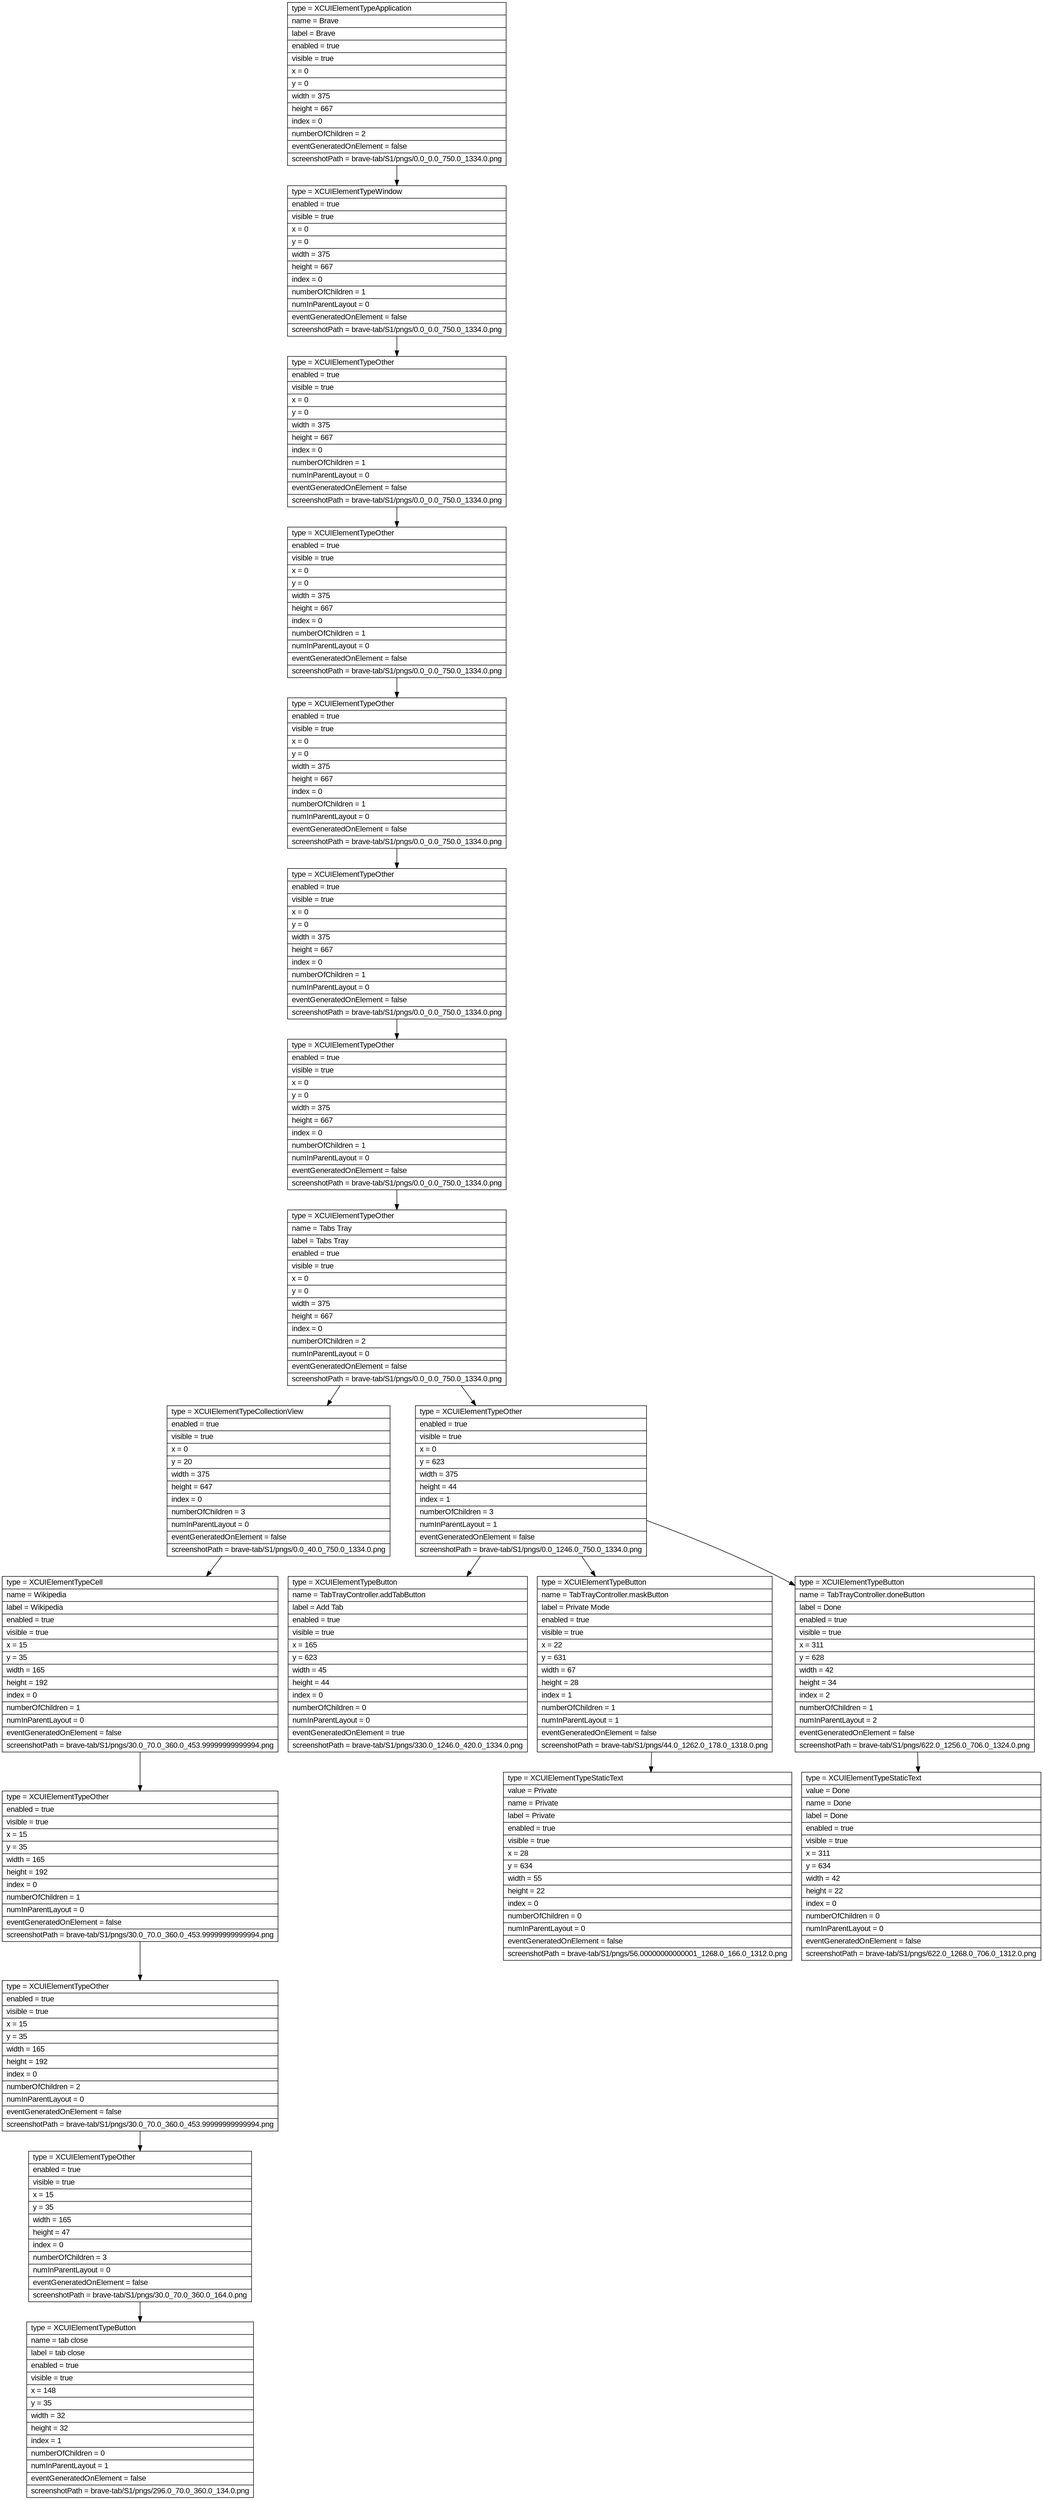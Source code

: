 digraph Layout {

	node [shape=record fontname=Arial];

	0	[label="{type = XCUIElementTypeApplication\l|name = Brave\l|label = Brave\l|enabled = true\l|visible = true\l|x = 0\l|y = 0\l|width = 375\l|height = 667\l|index = 0\l|numberOfChildren = 2\l|eventGeneratedOnElement = false \l|screenshotPath = brave-tab/S1/pngs/0.0_0.0_750.0_1334.0.png\l}"]
	1	[label="{type = XCUIElementTypeWindow\l|enabled = true\l|visible = true\l|x = 0\l|y = 0\l|width = 375\l|height = 667\l|index = 0\l|numberOfChildren = 1\l|numInParentLayout = 0\l|eventGeneratedOnElement = false \l|screenshotPath = brave-tab/S1/pngs/0.0_0.0_750.0_1334.0.png\l}"]
	2	[label="{type = XCUIElementTypeOther\l|enabled = true\l|visible = true\l|x = 0\l|y = 0\l|width = 375\l|height = 667\l|index = 0\l|numberOfChildren = 1\l|numInParentLayout = 0\l|eventGeneratedOnElement = false \l|screenshotPath = brave-tab/S1/pngs/0.0_0.0_750.0_1334.0.png\l}"]
	3	[label="{type = XCUIElementTypeOther\l|enabled = true\l|visible = true\l|x = 0\l|y = 0\l|width = 375\l|height = 667\l|index = 0\l|numberOfChildren = 1\l|numInParentLayout = 0\l|eventGeneratedOnElement = false \l|screenshotPath = brave-tab/S1/pngs/0.0_0.0_750.0_1334.0.png\l}"]
	4	[label="{type = XCUIElementTypeOther\l|enabled = true\l|visible = true\l|x = 0\l|y = 0\l|width = 375\l|height = 667\l|index = 0\l|numberOfChildren = 1\l|numInParentLayout = 0\l|eventGeneratedOnElement = false \l|screenshotPath = brave-tab/S1/pngs/0.0_0.0_750.0_1334.0.png\l}"]
	5	[label="{type = XCUIElementTypeOther\l|enabled = true\l|visible = true\l|x = 0\l|y = 0\l|width = 375\l|height = 667\l|index = 0\l|numberOfChildren = 1\l|numInParentLayout = 0\l|eventGeneratedOnElement = false \l|screenshotPath = brave-tab/S1/pngs/0.0_0.0_750.0_1334.0.png\l}"]
	6	[label="{type = XCUIElementTypeOther\l|enabled = true\l|visible = true\l|x = 0\l|y = 0\l|width = 375\l|height = 667\l|index = 0\l|numberOfChildren = 1\l|numInParentLayout = 0\l|eventGeneratedOnElement = false \l|screenshotPath = brave-tab/S1/pngs/0.0_0.0_750.0_1334.0.png\l}"]
	7	[label="{type = XCUIElementTypeOther\l|name = Tabs Tray\l|label = Tabs Tray\l|enabled = true\l|visible = true\l|x = 0\l|y = 0\l|width = 375\l|height = 667\l|index = 0\l|numberOfChildren = 2\l|numInParentLayout = 0\l|eventGeneratedOnElement = false \l|screenshotPath = brave-tab/S1/pngs/0.0_0.0_750.0_1334.0.png\l}"]
	8	[label="{type = XCUIElementTypeCollectionView\l|enabled = true\l|visible = true\l|x = 0\l|y = 20\l|width = 375\l|height = 647\l|index = 0\l|numberOfChildren = 3\l|numInParentLayout = 0\l|eventGeneratedOnElement = false \l|screenshotPath = brave-tab/S1/pngs/0.0_40.0_750.0_1334.0.png\l}"]
	9	[label="{type = XCUIElementTypeOther\l|enabled = true\l|visible = true\l|x = 0\l|y = 623\l|width = 375\l|height = 44\l|index = 1\l|numberOfChildren = 3\l|numInParentLayout = 1\l|eventGeneratedOnElement = false \l|screenshotPath = brave-tab/S1/pngs/0.0_1246.0_750.0_1334.0.png\l}"]
	10	[label="{type = XCUIElementTypeCell\l|name = Wikipedia\l|label = Wikipedia\l|enabled = true\l|visible = true\l|x = 15\l|y = 35\l|width = 165\l|height = 192\l|index = 0\l|numberOfChildren = 1\l|numInParentLayout = 0\l|eventGeneratedOnElement = false \l|screenshotPath = brave-tab/S1/pngs/30.0_70.0_360.0_453.99999999999994.png\l}"]
	11	[label="{type = XCUIElementTypeButton\l|name = TabTrayController.addTabButton\l|label = Add Tab\l|enabled = true\l|visible = true\l|x = 165\l|y = 623\l|width = 45\l|height = 44\l|index = 0\l|numberOfChildren = 0\l|numInParentLayout = 0\l|eventGeneratedOnElement = true \l|screenshotPath = brave-tab/S1/pngs/330.0_1246.0_420.0_1334.0.png\l}"]
	12	[label="{type = XCUIElementTypeButton\l|name = TabTrayController.maskButton\l|label = Private Mode\l|enabled = true\l|visible = true\l|x = 22\l|y = 631\l|width = 67\l|height = 28\l|index = 1\l|numberOfChildren = 1\l|numInParentLayout = 1\l|eventGeneratedOnElement = false \l|screenshotPath = brave-tab/S1/pngs/44.0_1262.0_178.0_1318.0.png\l}"]
	13	[label="{type = XCUIElementTypeButton\l|name = TabTrayController.doneButton\l|label = Done\l|enabled = true\l|visible = true\l|x = 311\l|y = 628\l|width = 42\l|height = 34\l|index = 2\l|numberOfChildren = 1\l|numInParentLayout = 2\l|eventGeneratedOnElement = false \l|screenshotPath = brave-tab/S1/pngs/622.0_1256.0_706.0_1324.0.png\l}"]
	14	[label="{type = XCUIElementTypeOther\l|enabled = true\l|visible = true\l|x = 15\l|y = 35\l|width = 165\l|height = 192\l|index = 0\l|numberOfChildren = 1\l|numInParentLayout = 0\l|eventGeneratedOnElement = false \l|screenshotPath = brave-tab/S1/pngs/30.0_70.0_360.0_453.99999999999994.png\l}"]
	15	[label="{type = XCUIElementTypeStaticText\l|value = Private\l|name = Private\l|label = Private\l|enabled = true\l|visible = true\l|x = 28\l|y = 634\l|width = 55\l|height = 22\l|index = 0\l|numberOfChildren = 0\l|numInParentLayout = 0\l|eventGeneratedOnElement = false \l|screenshotPath = brave-tab/S1/pngs/56.00000000000001_1268.0_166.0_1312.0.png\l}"]
	16	[label="{type = XCUIElementTypeStaticText\l|value = Done\l|name = Done\l|label = Done\l|enabled = true\l|visible = true\l|x = 311\l|y = 634\l|width = 42\l|height = 22\l|index = 0\l|numberOfChildren = 0\l|numInParentLayout = 0\l|eventGeneratedOnElement = false \l|screenshotPath = brave-tab/S1/pngs/622.0_1268.0_706.0_1312.0.png\l}"]
	17	[label="{type = XCUIElementTypeOther\l|enabled = true\l|visible = true\l|x = 15\l|y = 35\l|width = 165\l|height = 192\l|index = 0\l|numberOfChildren = 2\l|numInParentLayout = 0\l|eventGeneratedOnElement = false \l|screenshotPath = brave-tab/S1/pngs/30.0_70.0_360.0_453.99999999999994.png\l}"]
	18	[label="{type = XCUIElementTypeOther\l|enabled = true\l|visible = true\l|x = 15\l|y = 35\l|width = 165\l|height = 47\l|index = 0\l|numberOfChildren = 3\l|numInParentLayout = 0\l|eventGeneratedOnElement = false \l|screenshotPath = brave-tab/S1/pngs/30.0_70.0_360.0_164.0.png\l}"]
	19	[label="{type = XCUIElementTypeButton\l|name = tab close\l|label = tab close\l|enabled = true\l|visible = true\l|x = 148\l|y = 35\l|width = 32\l|height = 32\l|index = 1\l|numberOfChildren = 0\l|numInParentLayout = 1\l|eventGeneratedOnElement = false \l|screenshotPath = brave-tab/S1/pngs/296.0_70.0_360.0_134.0.png\l}"]


	0 -> 1
	1 -> 2
	2 -> 3
	3 -> 4
	4 -> 5
	5 -> 6
	6 -> 7
	7 -> 8
	7 -> 9
	8 -> 10
	9 -> 11
	9 -> 12
	9 -> 13
	10 -> 14
	12 -> 15
	13 -> 16
	14 -> 17
	17 -> 18
	18 -> 19


}